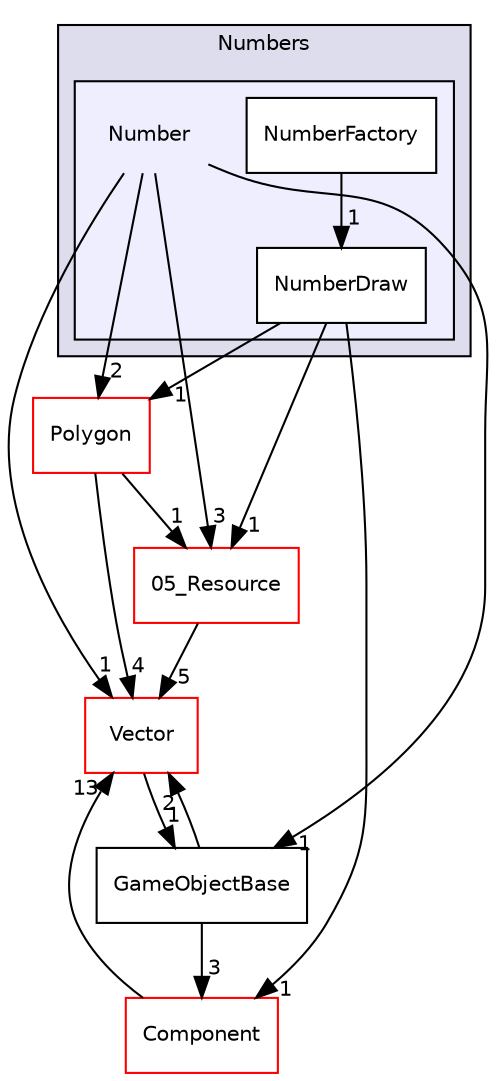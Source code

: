 digraph "C:/HAL/PG関係/03_作成プログラム/03_HAL授業/就職作品/Project/source/04_Tool/Numbers/Number" {
  compound=true
  node [ fontsize="10", fontname="Helvetica"];
  edge [ labelfontsize="10", labelfontname="Helvetica"];
  subgraph clusterdir_79e4337d867db9bebac509441bfb5bf8 {
    graph [ bgcolor="#ddddee", pencolor="black", label="Numbers" fontname="Helvetica", fontsize="10", URL="dir_79e4337d867db9bebac509441bfb5bf8.html"]
  subgraph clusterdir_4f68c9b75a1da24160efd0acd6500914 {
    graph [ bgcolor="#eeeeff", pencolor="black", label="" URL="dir_4f68c9b75a1da24160efd0acd6500914.html"];
    dir_4f68c9b75a1da24160efd0acd6500914 [shape=plaintext label="Number"];
    dir_5d8401cb2dc04ef5f53301dc6323b99a [shape=box label="NumberDraw" color="black" fillcolor="white" style="filled" URL="dir_5d8401cb2dc04ef5f53301dc6323b99a.html"];
    dir_ad804c28f5b3fe2978cbd9bb6ff70530 [shape=box label="NumberFactory" color="black" fillcolor="white" style="filled" URL="dir_ad804c28f5b3fe2978cbd9bb6ff70530.html"];
  }
  }
  dir_6e58c436369e4a795ef16d3c489c4702 [shape=box label="05_Resource" fillcolor="white" style="filled" color="red" URL="dir_6e58c436369e4a795ef16d3c489c4702.html"];
  dir_8b4c9f422ddaad2e4cc1fcd7bddd2678 [shape=box label="Polygon" fillcolor="white" style="filled" color="red" URL="dir_8b4c9f422ddaad2e4cc1fcd7bddd2678.html"];
  dir_42ede0e43233c6370d68c50ab36ec2c7 [shape=box label="GameObjectBase" URL="dir_42ede0e43233c6370d68c50ab36ec2c7.html"];
  dir_9bdf09a476fe7fa6e3a0e14af6a4b1af [shape=box label="Component" fillcolor="white" style="filled" color="red" URL="dir_9bdf09a476fe7fa6e3a0e14af6a4b1af.html"];
  dir_e5c1ae2f1092e95ef2033dbd3d9e326c [shape=box label="Vector" fillcolor="white" style="filled" color="red" URL="dir_e5c1ae2f1092e95ef2033dbd3d9e326c.html"];
  dir_4f68c9b75a1da24160efd0acd6500914->dir_6e58c436369e4a795ef16d3c489c4702 [headlabel="3", labeldistance=1.5 headhref="dir_000138_000158.html"];
  dir_4f68c9b75a1da24160efd0acd6500914->dir_8b4c9f422ddaad2e4cc1fcd7bddd2678 [headlabel="2", labeldistance=1.5 headhref="dir_000138_000142.html"];
  dir_4f68c9b75a1da24160efd0acd6500914->dir_42ede0e43233c6370d68c50ab36ec2c7 [headlabel="1", labeldistance=1.5 headhref="dir_000138_000130.html"];
  dir_4f68c9b75a1da24160efd0acd6500914->dir_e5c1ae2f1092e95ef2033dbd3d9e326c [headlabel="1", labeldistance=1.5 headhref="dir_000138_000149.html"];
  dir_5d8401cb2dc04ef5f53301dc6323b99a->dir_6e58c436369e4a795ef16d3c489c4702 [headlabel="1", labeldistance=1.5 headhref="dir_000139_000158.html"];
  dir_5d8401cb2dc04ef5f53301dc6323b99a->dir_8b4c9f422ddaad2e4cc1fcd7bddd2678 [headlabel="1", labeldistance=1.5 headhref="dir_000139_000142.html"];
  dir_5d8401cb2dc04ef5f53301dc6323b99a->dir_9bdf09a476fe7fa6e3a0e14af6a4b1af [headlabel="1", labeldistance=1.5 headhref="dir_000139_000081.html"];
  dir_6e58c436369e4a795ef16d3c489c4702->dir_e5c1ae2f1092e95ef2033dbd3d9e326c [headlabel="5", labeldistance=1.5 headhref="dir_000158_000149.html"];
  dir_ad804c28f5b3fe2978cbd9bb6ff70530->dir_5d8401cb2dc04ef5f53301dc6323b99a [headlabel="1", labeldistance=1.5 headhref="dir_000140_000139.html"];
  dir_8b4c9f422ddaad2e4cc1fcd7bddd2678->dir_6e58c436369e4a795ef16d3c489c4702 [headlabel="1", labeldistance=1.5 headhref="dir_000142_000158.html"];
  dir_8b4c9f422ddaad2e4cc1fcd7bddd2678->dir_e5c1ae2f1092e95ef2033dbd3d9e326c [headlabel="4", labeldistance=1.5 headhref="dir_000142_000149.html"];
  dir_42ede0e43233c6370d68c50ab36ec2c7->dir_9bdf09a476fe7fa6e3a0e14af6a4b1af [headlabel="3", labeldistance=1.5 headhref="dir_000130_000081.html"];
  dir_42ede0e43233c6370d68c50ab36ec2c7->dir_e5c1ae2f1092e95ef2033dbd3d9e326c [headlabel="2", labeldistance=1.5 headhref="dir_000130_000149.html"];
  dir_9bdf09a476fe7fa6e3a0e14af6a4b1af->dir_e5c1ae2f1092e95ef2033dbd3d9e326c [headlabel="13", labeldistance=1.5 headhref="dir_000081_000149.html"];
  dir_e5c1ae2f1092e95ef2033dbd3d9e326c->dir_42ede0e43233c6370d68c50ab36ec2c7 [headlabel="1", labeldistance=1.5 headhref="dir_000149_000130.html"];
}
